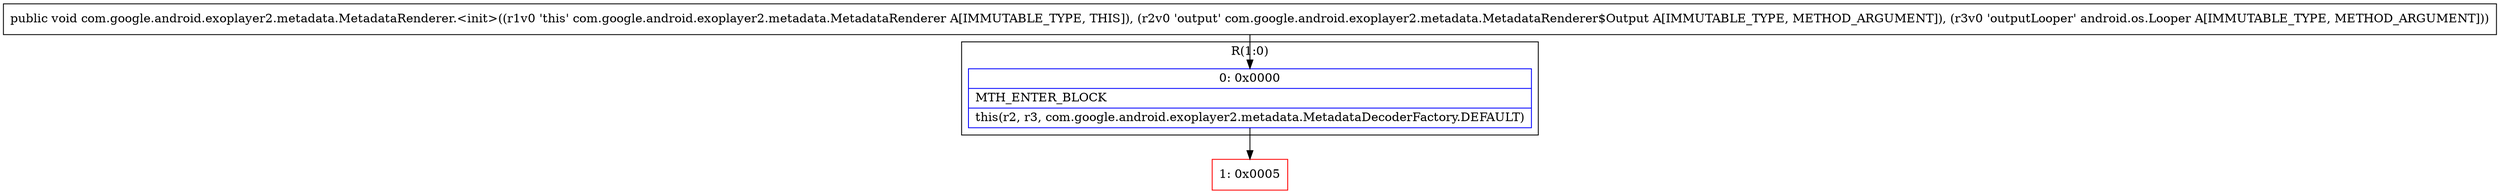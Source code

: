 digraph "CFG forcom.google.android.exoplayer2.metadata.MetadataRenderer.\<init\>(Lcom\/google\/android\/exoplayer2\/metadata\/MetadataRenderer$Output;Landroid\/os\/Looper;)V" {
subgraph cluster_Region_672759085 {
label = "R(1:0)";
node [shape=record,color=blue];
Node_0 [shape=record,label="{0\:\ 0x0000|MTH_ENTER_BLOCK\l|this(r2, r3, com.google.android.exoplayer2.metadata.MetadataDecoderFactory.DEFAULT)\l}"];
}
Node_1 [shape=record,color=red,label="{1\:\ 0x0005}"];
MethodNode[shape=record,label="{public void com.google.android.exoplayer2.metadata.MetadataRenderer.\<init\>((r1v0 'this' com.google.android.exoplayer2.metadata.MetadataRenderer A[IMMUTABLE_TYPE, THIS]), (r2v0 'output' com.google.android.exoplayer2.metadata.MetadataRenderer$Output A[IMMUTABLE_TYPE, METHOD_ARGUMENT]), (r3v0 'outputLooper' android.os.Looper A[IMMUTABLE_TYPE, METHOD_ARGUMENT])) }"];
MethodNode -> Node_0;
Node_0 -> Node_1;
}


